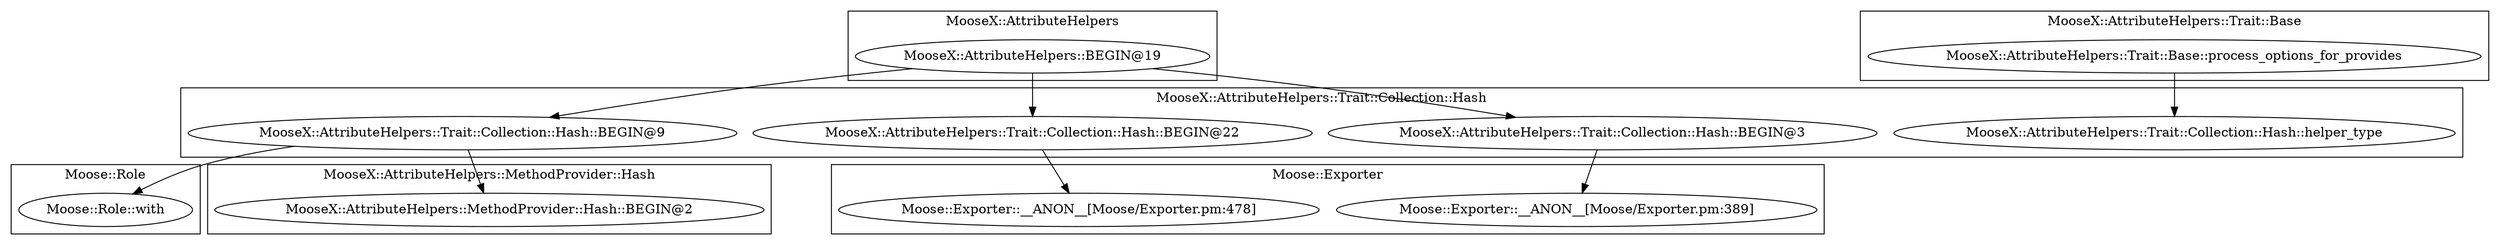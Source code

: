 digraph {
graph [overlap=false]
subgraph cluster_MooseX_AttributeHelpers_Trait_Collection_Hash {
	label="MooseX::AttributeHelpers::Trait::Collection::Hash";
	"MooseX::AttributeHelpers::Trait::Collection::Hash::BEGIN@9";
	"MooseX::AttributeHelpers::Trait::Collection::Hash::BEGIN@3";
	"MooseX::AttributeHelpers::Trait::Collection::Hash::BEGIN@22";
	"MooseX::AttributeHelpers::Trait::Collection::Hash::helper_type";
}
subgraph cluster_Moose_Exporter {
	label="Moose::Exporter";
	"Moose::Exporter::__ANON__[Moose/Exporter.pm:389]";
	"Moose::Exporter::__ANON__[Moose/Exporter.pm:478]";
}
subgraph cluster_MooseX_AttributeHelpers {
	label="MooseX::AttributeHelpers";
	"MooseX::AttributeHelpers::BEGIN@19";
}
subgraph cluster_Moose_Role {
	label="Moose::Role";
	"Moose::Role::with";
}
subgraph cluster_MooseX_AttributeHelpers_Trait_Base {
	label="MooseX::AttributeHelpers::Trait::Base";
	"MooseX::AttributeHelpers::Trait::Base::process_options_for_provides";
}
subgraph cluster_MooseX_AttributeHelpers_MethodProvider_Hash {
	label="MooseX::AttributeHelpers::MethodProvider::Hash";
	"MooseX::AttributeHelpers::MethodProvider::Hash::BEGIN@2";
}
"MooseX::AttributeHelpers::BEGIN@19" -> "MooseX::AttributeHelpers::Trait::Collection::Hash::BEGIN@3";
"MooseX::AttributeHelpers::Trait::Collection::Hash::BEGIN@22" -> "Moose::Exporter::__ANON__[Moose/Exporter.pm:478]";
"MooseX::AttributeHelpers::Trait::Collection::Hash::BEGIN@9" -> "Moose::Role::with";
"MooseX::AttributeHelpers::BEGIN@19" -> "MooseX::AttributeHelpers::Trait::Collection::Hash::BEGIN@22";
"MooseX::AttributeHelpers::Trait::Collection::Hash::BEGIN@9" -> "MooseX::AttributeHelpers::MethodProvider::Hash::BEGIN@2";
"MooseX::AttributeHelpers::Trait::Base::process_options_for_provides" -> "MooseX::AttributeHelpers::Trait::Collection::Hash::helper_type";
"MooseX::AttributeHelpers::Trait::Collection::Hash::BEGIN@3" -> "Moose::Exporter::__ANON__[Moose/Exporter.pm:389]";
"MooseX::AttributeHelpers::BEGIN@19" -> "MooseX::AttributeHelpers::Trait::Collection::Hash::BEGIN@9";
}
